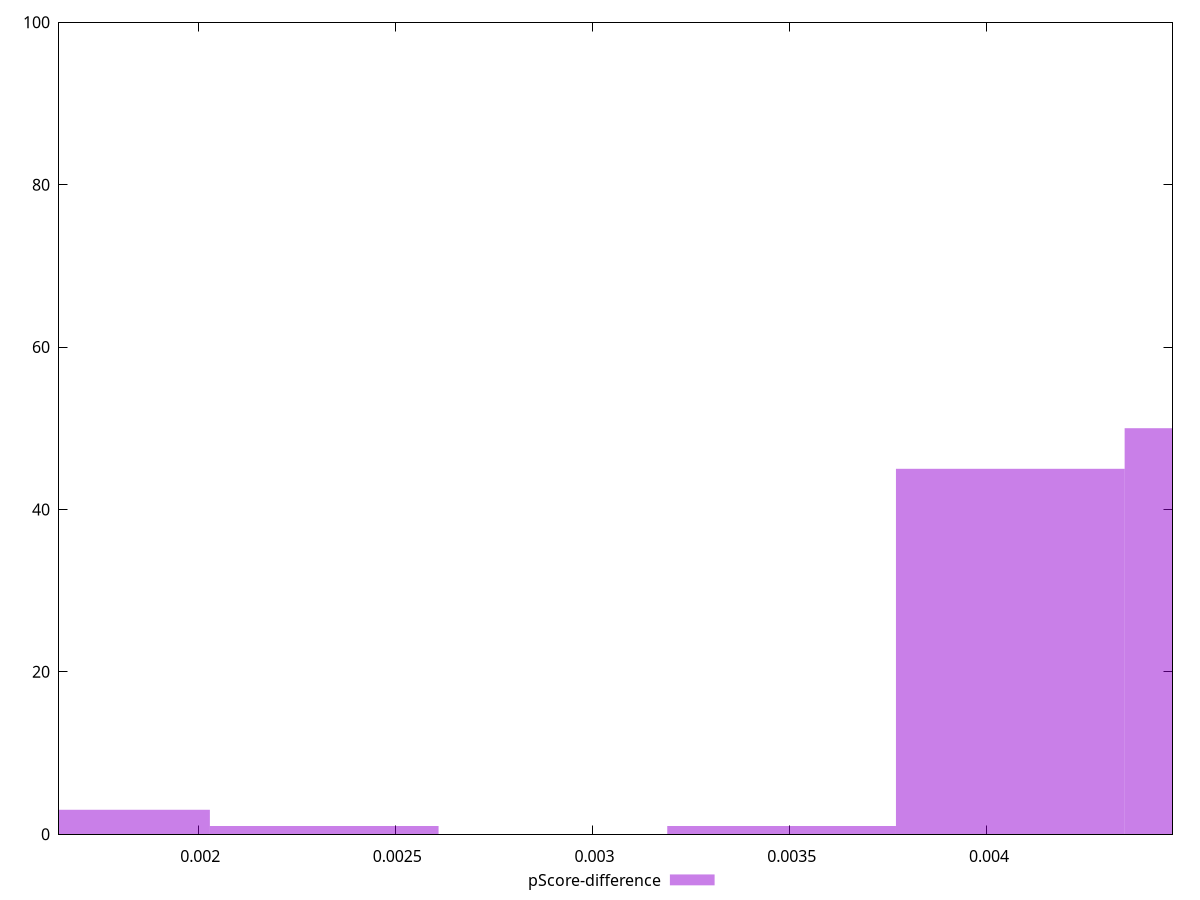 reset

$pScoreDifference <<EOF
0.0023195864706643497 1
0.004059276323662612 45
0.0046391729413286995 50
0.0034793797059965246 1
0.0017396898529982623 3
EOF

set key outside below
set boxwidth 0.0005798966176660874
set xrange [0.0016470588235294459:0.004470588235294115]
set yrange [0:100]
set trange [0:100]
set style fill transparent solid 0.5 noborder
set terminal svg size 640, 490 enhanced background rgb 'white'
set output "report_00026_2021-02-22T21:38:55.199Z/uses-rel-preload/samples/pages+cached+noadtech+nomedia+nocss/pScore-difference/histogram.svg"

plot $pScoreDifference title "pScore-difference" with boxes

reset
